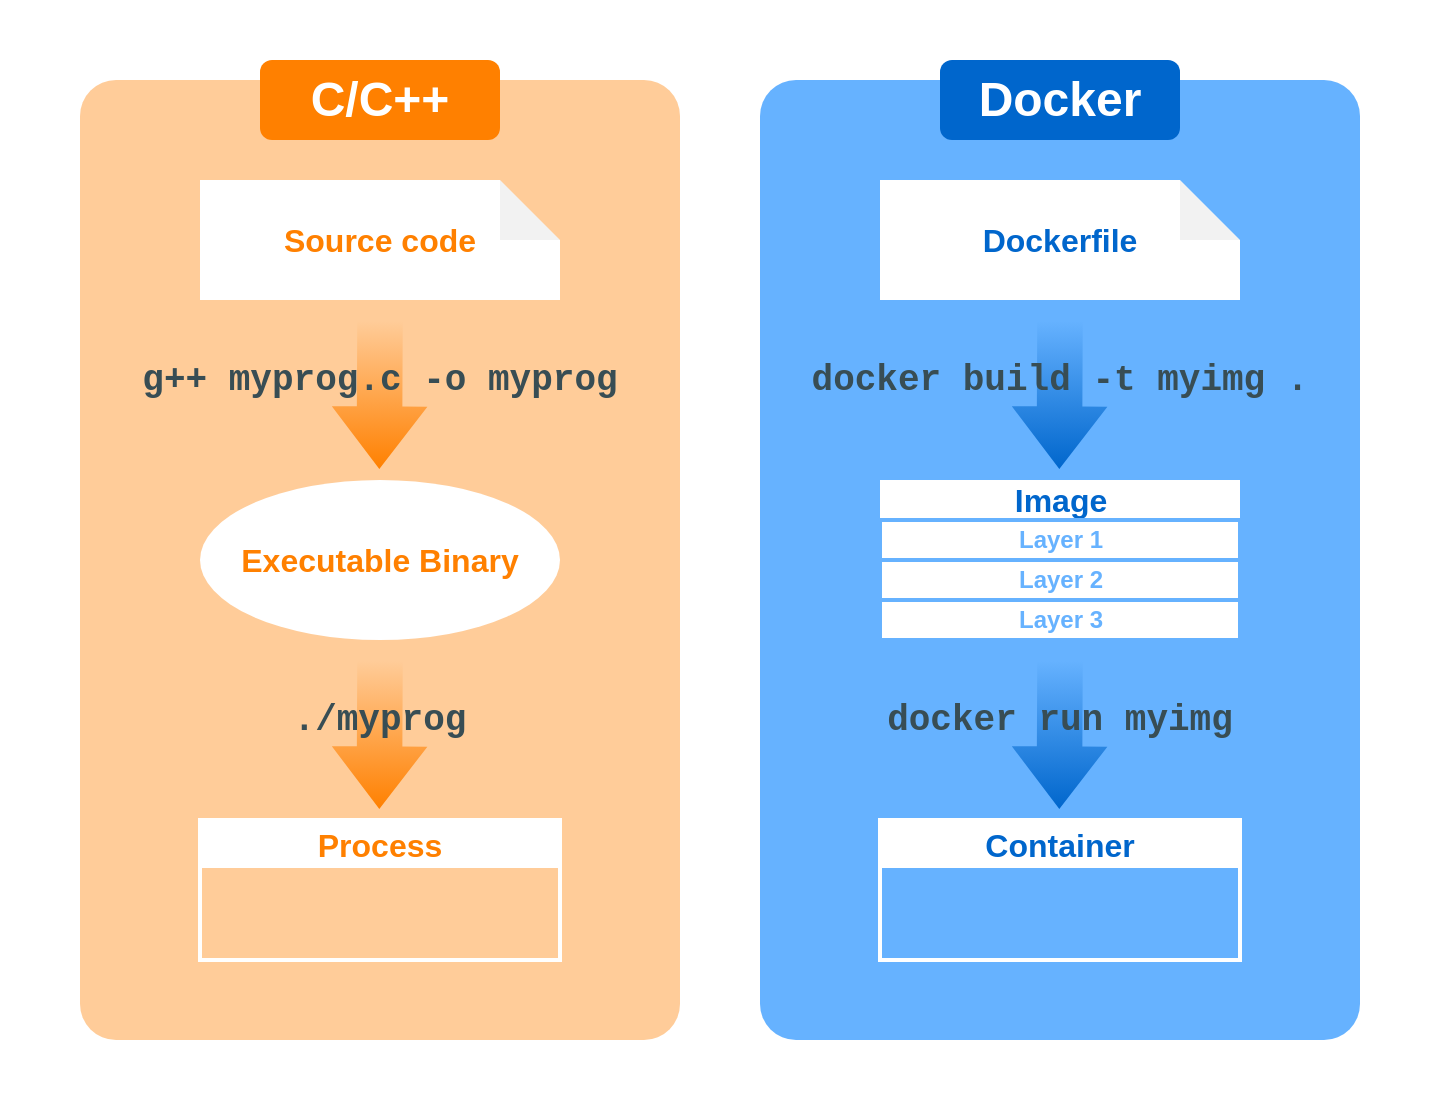 <mxfile version="13.2.3" type="device"><diagram id="zJUWocupCZS3DF-IavUc" name="Page-1"><mxGraphModel dx="709" dy="1077" grid="1" gridSize="10" guides="1" tooltips="1" connect="1" arrows="1" fold="1" page="1" pageScale="1" pageWidth="827" pageHeight="1169" math="0" shadow="0"><root><mxCell id="0"/><mxCell id="1" parent="0"/><mxCell id="Pxi1rHRvcDmjX8KHktwr-43" value="" style="rounded=0;whiteSpace=wrap;html=1;fillColor=none;fontSize=16;fontColor=#CC6600;strokeColor=none;" parent="1" vertex="1"><mxGeometry x="60" y="130" width="720" height="550" as="geometry"/></mxCell><mxCell id="Pxi1rHRvcDmjX8KHktwr-9" value="" style="rounded=1;whiteSpace=wrap;html=1;fillColor=#66B2FF;glass=0;shadow=0;strokeColor=none;arcSize=6;" parent="1" vertex="1"><mxGeometry x="440" y="170" width="300" height="480" as="geometry"/></mxCell><mxCell id="Pxi1rHRvcDmjX8KHktwr-46" style="edgeStyle=orthogonalEdgeStyle;rounded=0;orthogonalLoop=1;jettySize=auto;html=1;exitX=0.5;exitY=0;exitDx=0;exitDy=0;entryX=0.5;entryY=0;entryDx=0;entryDy=0;fillColor=#99CCFF;gradientColor=#ffffff;fontSize=16;fontColor=#CC6600;" parent="1" source="Pxi1rHRvcDmjX8KHktwr-12" target="Pxi1rHRvcDmjX8KHktwr-9" edge="1"><mxGeometry relative="1" as="geometry"/></mxCell><mxCell id="Pxi1rHRvcDmjX8KHktwr-12" value="&lt;b&gt;&lt;font style=&quot;font-size: 24px&quot; color=&quot;#ffffff&quot;&gt;Docker&lt;/font&gt;&lt;/b&gt;" style="rounded=1;whiteSpace=wrap;html=1;fillColor=#0066CC;strokeColor=none;" parent="1" vertex="1"><mxGeometry x="530" y="160" width="120" height="40" as="geometry"/></mxCell><mxCell id="Pxi1rHRvcDmjX8KHktwr-6" value="" style="shape=flexArrow;endArrow=classic;html=1;width=22.759;endSize=10.09;endWidth=24.043;fillColor=#0066CC;gradientColor=#66B2FF;strokeColor=none;gradientDirection=north;" parent="1" edge="1"><mxGeometry width="50" height="50" relative="1" as="geometry"><mxPoint x="590" y="290" as="sourcePoint"/><mxPoint x="589.66" y="365" as="targetPoint"/></mxGeometry></mxCell><mxCell id="Pxi1rHRvcDmjX8KHktwr-25" value="Container" style="swimlane;fontSize=16;fontColor=#0066CC;strokeColor=#FFFFFF;strokeWidth=2;" parent="1" vertex="1"><mxGeometry x="500" y="540" width="180" height="70" as="geometry"/></mxCell><mxCell id="Pxi1rHRvcDmjX8KHktwr-28" value="&lt;font face=&quot;Courier New&quot; size=&quot;1&quot; color=&quot;#384d54&quot;&gt;&lt;b style=&quot;font-size: 18px&quot;&gt;docker build -t myimg .&lt;/b&gt;&lt;/font&gt;" style="text;html=1;strokeColor=none;fillColor=none;align=center;verticalAlign=middle;whiteSpace=wrap;rounded=0;fontSize=16;" parent="1" vertex="1"><mxGeometry x="450" y="310" width="280" height="20" as="geometry"/></mxCell><mxCell id="Pxi1rHRvcDmjX8KHktwr-29" value="" style="shape=flexArrow;endArrow=classic;html=1;width=22.759;endSize=10.09;endWidth=24.043;fillColor=#0066CC;gradientColor=#66B2FF;strokeColor=none;gradientDirection=north;" parent="1" edge="1"><mxGeometry width="50" height="50" relative="1" as="geometry"><mxPoint x="590.0" y="460" as="sourcePoint"/><mxPoint x="589.66" y="535" as="targetPoint"/></mxGeometry></mxCell><mxCell id="Pxi1rHRvcDmjX8KHktwr-26" value="&lt;font face=&quot;Courier New&quot; size=&quot;1&quot; color=&quot;#384d54&quot;&gt;&lt;b style=&quot;font-size: 18px&quot;&gt;docker run myimg&lt;/b&gt;&lt;/font&gt;" style="text;html=1;strokeColor=none;fillColor=none;align=center;verticalAlign=middle;whiteSpace=wrap;rounded=0;fontSize=16;" parent="1" vertex="1"><mxGeometry x="490" y="480" width="200" height="20" as="geometry"/></mxCell><mxCell id="Pxi1rHRvcDmjX8KHktwr-30" value="" style="rounded=1;whiteSpace=wrap;html=1;fillColor=#ffcc99;glass=0;shadow=0;comic=0;strokeColor=none;arcSize=6;" parent="1" vertex="1"><mxGeometry x="100" y="170" width="300" height="480" as="geometry"/></mxCell><mxCell id="Pxi1rHRvcDmjX8KHktwr-31" value="&lt;b&gt;&lt;font style=&quot;font-size: 24px&quot; color=&quot;#ffffff&quot;&gt;C/C++&lt;/font&gt;&lt;/b&gt;" style="rounded=1;whiteSpace=wrap;html=1;fillColor=#FF8000;strokeColor=none;" parent="1" vertex="1"><mxGeometry x="190" y="160" width="120" height="40" as="geometry"/></mxCell><mxCell id="Pxi1rHRvcDmjX8KHktwr-32" value="" style="shape=flexArrow;endArrow=classic;html=1;width=22.759;endSize=10.09;endWidth=24.043;fillColor=#FF8000;strokeColor=none;gradientColor=#FFCC99;gradientDirection=north;" parent="1" edge="1"><mxGeometry width="50" height="50" relative="1" as="geometry"><mxPoint x="250.0" y="290" as="sourcePoint"/><mxPoint x="249.66" y="365" as="targetPoint"/></mxGeometry></mxCell><mxCell id="Pxi1rHRvcDmjX8KHktwr-34" value="Process" style="swimlane;fontSize=16;fontColor=#FF8000;strokeColor=#FFFFFF;strokeWidth=2;" parent="1" vertex="1"><mxGeometry x="160" y="540" width="180" height="70" as="geometry"/></mxCell><mxCell id="Pxi1rHRvcDmjX8KHktwr-35" value="&lt;font face=&quot;Courier New&quot; size=&quot;1&quot; color=&quot;#384d54&quot;&gt;&lt;b style=&quot;font-size: 18px&quot;&gt;g++ myprog.c -o myprog&lt;/b&gt;&lt;/font&gt;" style="text;html=1;strokeColor=none;fillColor=none;align=center;verticalAlign=middle;whiteSpace=wrap;rounded=0;fontSize=16;" parent="1" vertex="1"><mxGeometry x="110" y="310" width="280" height="20" as="geometry"/></mxCell><mxCell id="Pxi1rHRvcDmjX8KHktwr-40" value="" style="shape=flexArrow;endArrow=classic;html=1;width=22.759;endSize=10.09;endWidth=24.043;fillColor=#FF8000;strokeColor=none;gradientColor=#FFCC99;gradientDirection=north;" parent="1" edge="1"><mxGeometry width="50" height="50" relative="1" as="geometry"><mxPoint x="250.0" y="460.0" as="sourcePoint"/><mxPoint x="249.66" y="535.0" as="targetPoint"/></mxGeometry></mxCell><mxCell id="Pxi1rHRvcDmjX8KHktwr-41" value="&lt;font face=&quot;Courier New&quot; size=&quot;1&quot; color=&quot;#384d54&quot;&gt;&lt;b style=&quot;font-size: 18px&quot;&gt;./myprog&lt;/b&gt;&lt;/font&gt;" style="text;html=1;strokeColor=none;fillColor=none;align=center;verticalAlign=middle;whiteSpace=wrap;rounded=0;fontSize=16;" parent="1" vertex="1"><mxGeometry x="150" y="480" width="200" height="20" as="geometry"/></mxCell><mxCell id="Pxi1rHRvcDmjX8KHktwr-42" value="&lt;span style=&quot;font-weight: 700&quot;&gt;&lt;font color=&quot;#ff8000&quot;&gt;Executable Binary&lt;/font&gt;&lt;/span&gt;" style="ellipse;whiteSpace=wrap;html=1;fillColor=#ffffff;fontSize=16;fontColor=#CC6600;strokeColor=none;strokeWidth=2;" parent="1" vertex="1"><mxGeometry x="160" y="370" width="180" height="80" as="geometry"/></mxCell><mxCell id="Pxi1rHRvcDmjX8KHktwr-44" value="&lt;b style=&quot;font-size: 12px&quot;&gt;&lt;font style=&quot;font-size: 16px&quot; color=&quot;#0066cc&quot;&gt;Dockerfile&lt;/font&gt;&lt;/b&gt;" style="shape=note;whiteSpace=wrap;html=1;backgroundOutline=1;darkOpacity=0.05;shadow=0;glass=0;comic=0;fillColor=#ffffff;fontSize=16;fontColor=#CC6600;strokeColor=none;strokeWidth=2;" parent="1" vertex="1"><mxGeometry x="500" y="220" width="180" height="60" as="geometry"/></mxCell><mxCell id="Pxi1rHRvcDmjX8KHktwr-45" value="&lt;b style=&quot;font-size: 12px&quot;&gt;&lt;font style=&quot;font-size: 16px&quot; color=&quot;#ff8000&quot;&gt;Source code&lt;/font&gt;&lt;/b&gt;" style="shape=note;whiteSpace=wrap;html=1;backgroundOutline=1;darkOpacity=0.05;shadow=0;glass=0;comic=0;fillColor=#ffffff;fontSize=16;fontColor=#CC6600;strokeColor=none;strokeWidth=2;" parent="1" vertex="1"><mxGeometry x="160" y="220" width="180" height="60" as="geometry"/></mxCell><mxCell id="Pxi1rHRvcDmjX8KHktwr-14" value="&lt;font style=&quot;font-size: 16px&quot; color=&quot;#0066cc&quot;&gt;Image&lt;/font&gt;" style="swimlane;html=1;childLayout=stackLayout;resizeParent=1;resizeParentMax=0;horizontal=1;startSize=20;horizontalStack=0;strokeColor=none;strokeWidth=2;" parent="1" vertex="1"><mxGeometry x="500" y="370" width="180" height="80" as="geometry"><mxRectangle x="370" y="300" width="70" height="20" as="alternateBounds"/></mxGeometry></mxCell><mxCell id="Pxi1rHRvcDmjX8KHktwr-15" value="&lt;font color=&quot;#66b2ff&quot;&gt;Layer 1&lt;/font&gt;" style="swimlane;html=1;startSize=20;horizontal=0;strokeColor=#66B2FF;strokeWidth=2;" parent="Pxi1rHRvcDmjX8KHktwr-14" vertex="1" collapsed="1"><mxGeometry y="20" width="180" height="20" as="geometry"><mxRectangle y="20" width="230" height="120" as="alternateBounds"/></mxGeometry></mxCell><mxCell id="Pxi1rHRvcDmjX8KHktwr-16" value="&lt;font color=&quot;#66b2ff&quot;&gt;Layer 2&lt;/font&gt;" style="swimlane;html=1;startSize=20;horizontal=0;strokeColor=#66B2FF;strokeWidth=2;" parent="Pxi1rHRvcDmjX8KHktwr-14" vertex="1" collapsed="1"><mxGeometry y="40" width="180" height="20" as="geometry"><mxRectangle y="40" width="230" height="120" as="alternateBounds"/></mxGeometry></mxCell><mxCell id="Pxi1rHRvcDmjX8KHktwr-17" value="&lt;font color=&quot;#66b2ff&quot;&gt;Layer 3&lt;/font&gt;" style="swimlane;html=1;startSize=20;horizontal=0;strokeColor=#66B2FF;strokeWidth=2;" parent="Pxi1rHRvcDmjX8KHktwr-14" vertex="1" collapsed="1"><mxGeometry y="60" width="180" height="20" as="geometry"><mxRectangle y="60" width="230" height="120" as="alternateBounds"/></mxGeometry></mxCell></root></mxGraphModel></diagram></mxfile>